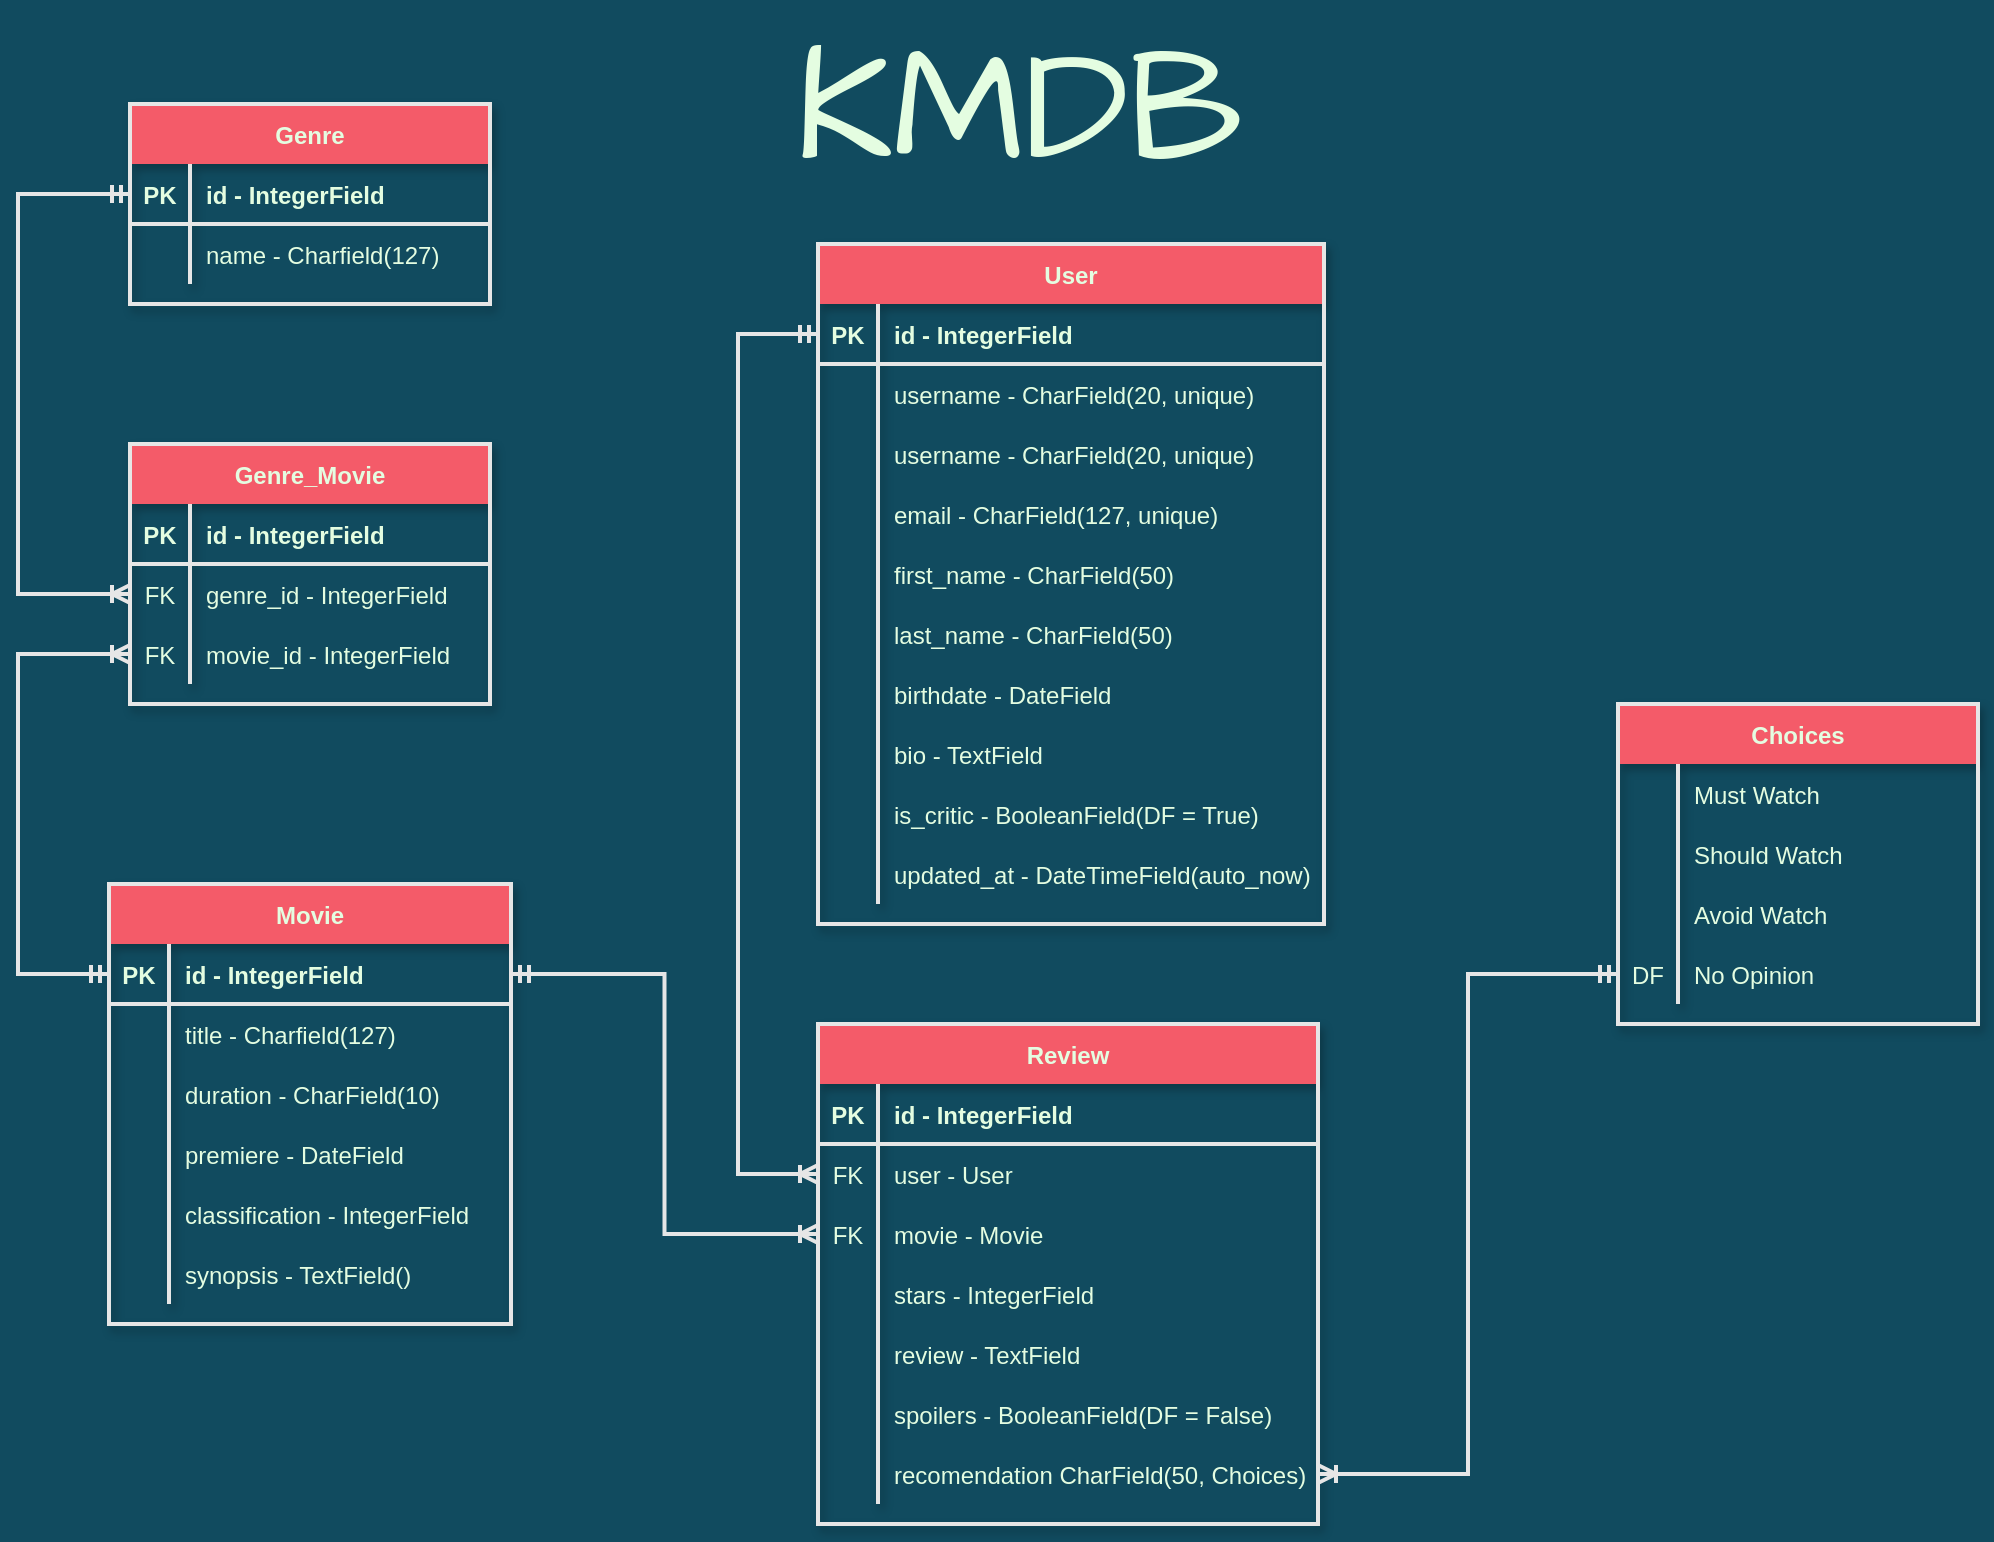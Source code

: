 <mxfile version="20.4.0" type="device"><diagram id="R2lEEEUBdFMjLlhIrx00" name="Page-1"><mxGraphModel dx="1351" dy="797" grid="1" gridSize="10" guides="1" tooltips="1" connect="1" arrows="1" fold="1" page="1" pageScale="1" pageWidth="1169" pageHeight="827" background="#114B5F" math="0" shadow="0" extFonts="Permanent Marker^https://fonts.googleapis.com/css?family=Permanent+Marker"><root><mxCell id="0"/><mxCell id="1" parent="0"/><mxCell id="SUOp-OFgRAC7eb83F-ll-1" value="Genre" style="shape=table;startSize=30;container=1;collapsible=1;childLayout=tableLayout;fixedRows=1;rowLines=0;fontStyle=1;align=center;resizeLast=1;strokeColor=#E6E6E6;fontColor=#E4FDE1;fillColor=#F45B69;rounded=0;strokeWidth=2;swimlaneFillColor=none;swimlaneLine=0;sketch=0;shadow=1;" vertex="1" parent="1"><mxGeometry x="156" y="80" width="180" height="100" as="geometry"/></mxCell><mxCell id="SUOp-OFgRAC7eb83F-ll-2" value="" style="shape=tableRow;horizontal=0;startSize=0;swimlaneHead=0;swimlaneBody=0;fillColor=none;collapsible=0;dropTarget=0;points=[[0,0.5],[1,0.5]];portConstraint=eastwest;top=0;left=0;right=0;bottom=1;strokeColor=#E6E6E6;fontColor=#E4FDE1;rounded=0;strokeWidth=2;swimlaneFillColor=none;swimlaneLine=0;" vertex="1" parent="SUOp-OFgRAC7eb83F-ll-1"><mxGeometry y="30" width="180" height="30" as="geometry"/></mxCell><mxCell id="SUOp-OFgRAC7eb83F-ll-3" value="PK" style="shape=partialRectangle;connectable=0;fillColor=none;top=0;left=0;bottom=0;right=0;fontStyle=1;overflow=hidden;strokeColor=#E6E6E6;fontColor=#E4FDE1;rounded=0;strokeWidth=2;swimlaneFillColor=none;swimlaneLine=0;" vertex="1" parent="SUOp-OFgRAC7eb83F-ll-2"><mxGeometry width="30" height="30" as="geometry"><mxRectangle width="30" height="30" as="alternateBounds"/></mxGeometry></mxCell><mxCell id="SUOp-OFgRAC7eb83F-ll-4" value="id - IntegerField" style="shape=partialRectangle;connectable=0;fillColor=none;top=0;left=0;bottom=0;right=0;align=left;spacingLeft=6;fontStyle=1;overflow=hidden;strokeColor=#E6E6E6;fontColor=#E4FDE1;rounded=0;strokeWidth=2;swimlaneFillColor=none;swimlaneLine=0;" vertex="1" parent="SUOp-OFgRAC7eb83F-ll-2"><mxGeometry x="30" width="150" height="30" as="geometry"><mxRectangle width="150" height="30" as="alternateBounds"/></mxGeometry></mxCell><mxCell id="SUOp-OFgRAC7eb83F-ll-5" value="" style="shape=tableRow;horizontal=0;startSize=0;swimlaneHead=0;swimlaneBody=0;fillColor=none;collapsible=0;dropTarget=0;points=[[0,0.5],[1,0.5]];portConstraint=eastwest;top=0;left=0;right=0;bottom=0;strokeColor=#E6E6E6;fontColor=#E4FDE1;rounded=0;strokeWidth=2;swimlaneFillColor=none;swimlaneLine=0;" vertex="1" parent="SUOp-OFgRAC7eb83F-ll-1"><mxGeometry y="60" width="180" height="30" as="geometry"/></mxCell><mxCell id="SUOp-OFgRAC7eb83F-ll-6" value="" style="shape=partialRectangle;connectable=0;fillColor=none;top=0;left=0;bottom=0;right=0;editable=1;overflow=hidden;strokeColor=#E6E6E6;fontColor=#E4FDE1;rounded=0;strokeWidth=2;swimlaneFillColor=none;swimlaneLine=0;" vertex="1" parent="SUOp-OFgRAC7eb83F-ll-5"><mxGeometry width="30" height="30" as="geometry"><mxRectangle width="30" height="30" as="alternateBounds"/></mxGeometry></mxCell><mxCell id="SUOp-OFgRAC7eb83F-ll-7" value="name - Charfield(127)" style="shape=partialRectangle;connectable=0;fillColor=none;top=0;left=0;bottom=0;right=0;align=left;spacingLeft=6;overflow=hidden;strokeColor=#E6E6E6;fontColor=#E4FDE1;rounded=0;strokeWidth=2;swimlaneFillColor=none;swimlaneLine=0;" vertex="1" parent="SUOp-OFgRAC7eb83F-ll-5"><mxGeometry x="30" width="150" height="30" as="geometry"><mxRectangle width="150" height="30" as="alternateBounds"/></mxGeometry></mxCell><mxCell id="SUOp-OFgRAC7eb83F-ll-22" value="Genre_Movie" style="shape=table;startSize=30;container=1;collapsible=1;childLayout=tableLayout;fixedRows=1;rowLines=0;fontStyle=1;align=center;resizeLast=1;strokeColor=#E6E6E6;fontColor=#E4FDE1;fillColor=#F45B69;rounded=0;strokeWidth=2;swimlaneFillColor=none;swimlaneLine=0;sketch=0;shadow=1;" vertex="1" parent="1"><mxGeometry x="156" y="250" width="180" height="130" as="geometry"/></mxCell><mxCell id="SUOp-OFgRAC7eb83F-ll-23" value="" style="shape=tableRow;horizontal=0;startSize=0;swimlaneHead=0;swimlaneBody=0;fillColor=none;collapsible=0;dropTarget=0;points=[[0,0.5],[1,0.5]];portConstraint=eastwest;top=0;left=0;right=0;bottom=1;strokeColor=#E6E6E6;fontColor=#E4FDE1;rounded=0;strokeWidth=2;swimlaneFillColor=none;swimlaneLine=0;" vertex="1" parent="SUOp-OFgRAC7eb83F-ll-22"><mxGeometry y="30" width="180" height="30" as="geometry"/></mxCell><mxCell id="SUOp-OFgRAC7eb83F-ll-24" value="PK" style="shape=partialRectangle;connectable=0;fillColor=none;top=0;left=0;bottom=0;right=0;fontStyle=1;overflow=hidden;strokeColor=#E6E6E6;fontColor=#E4FDE1;rounded=0;strokeWidth=2;swimlaneFillColor=none;swimlaneLine=0;" vertex="1" parent="SUOp-OFgRAC7eb83F-ll-23"><mxGeometry width="30" height="30" as="geometry"><mxRectangle width="30" height="30" as="alternateBounds"/></mxGeometry></mxCell><mxCell id="SUOp-OFgRAC7eb83F-ll-25" value="id - IntegerField" style="shape=partialRectangle;connectable=0;fillColor=none;top=0;left=0;bottom=0;right=0;align=left;spacingLeft=6;fontStyle=1;overflow=hidden;strokeColor=#E6E6E6;fontColor=#E4FDE1;rounded=0;strokeWidth=2;swimlaneFillColor=none;swimlaneLine=0;" vertex="1" parent="SUOp-OFgRAC7eb83F-ll-23"><mxGeometry x="30" width="150" height="30" as="geometry"><mxRectangle width="150" height="30" as="alternateBounds"/></mxGeometry></mxCell><mxCell id="SUOp-OFgRAC7eb83F-ll-26" value="" style="shape=tableRow;horizontal=0;startSize=0;swimlaneHead=0;swimlaneBody=0;fillColor=none;collapsible=0;dropTarget=0;points=[[0,0.5],[1,0.5]];portConstraint=eastwest;top=0;left=0;right=0;bottom=0;strokeColor=#E6E6E6;fontColor=#E4FDE1;rounded=0;strokeWidth=2;swimlaneFillColor=none;swimlaneLine=0;" vertex="1" parent="SUOp-OFgRAC7eb83F-ll-22"><mxGeometry y="60" width="180" height="30" as="geometry"/></mxCell><mxCell id="SUOp-OFgRAC7eb83F-ll-27" value="FK" style="shape=partialRectangle;connectable=0;fillColor=none;top=0;left=0;bottom=0;right=0;editable=1;overflow=hidden;strokeColor=#E6E6E6;fontColor=#E4FDE1;rounded=0;strokeWidth=2;swimlaneFillColor=none;swimlaneLine=0;" vertex="1" parent="SUOp-OFgRAC7eb83F-ll-26"><mxGeometry width="30" height="30" as="geometry"><mxRectangle width="30" height="30" as="alternateBounds"/></mxGeometry></mxCell><mxCell id="SUOp-OFgRAC7eb83F-ll-28" value="genre_id - IntegerField" style="shape=partialRectangle;connectable=0;fillColor=none;top=0;left=0;bottom=0;right=0;align=left;spacingLeft=6;overflow=hidden;strokeColor=#E6E6E6;fontColor=#E4FDE1;rounded=0;strokeWidth=2;swimlaneFillColor=none;swimlaneLine=0;" vertex="1" parent="SUOp-OFgRAC7eb83F-ll-26"><mxGeometry x="30" width="150" height="30" as="geometry"><mxRectangle width="150" height="30" as="alternateBounds"/></mxGeometry></mxCell><mxCell id="SUOp-OFgRAC7eb83F-ll-119" value="" style="shape=tableRow;horizontal=0;startSize=0;swimlaneHead=0;swimlaneBody=0;fillColor=none;collapsible=0;dropTarget=0;points=[[0,0.5],[1,0.5]];portConstraint=eastwest;top=0;left=0;right=0;bottom=0;strokeColor=#E6E6E6;fontColor=#E4FDE1;rounded=0;strokeWidth=2;swimlaneFillColor=none;swimlaneLine=0;" vertex="1" parent="SUOp-OFgRAC7eb83F-ll-22"><mxGeometry y="90" width="180" height="30" as="geometry"/></mxCell><mxCell id="SUOp-OFgRAC7eb83F-ll-120" value="FK" style="shape=partialRectangle;connectable=0;fillColor=none;top=0;left=0;bottom=0;right=0;editable=1;overflow=hidden;strokeColor=#E6E6E6;fontColor=#E4FDE1;rounded=0;strokeWidth=2;swimlaneFillColor=none;swimlaneLine=0;" vertex="1" parent="SUOp-OFgRAC7eb83F-ll-119"><mxGeometry width="30" height="30" as="geometry"><mxRectangle width="30" height="30" as="alternateBounds"/></mxGeometry></mxCell><mxCell id="SUOp-OFgRAC7eb83F-ll-121" value="movie_id - IntegerField" style="shape=partialRectangle;connectable=0;fillColor=none;top=0;left=0;bottom=0;right=0;align=left;spacingLeft=6;overflow=hidden;strokeColor=#E6E6E6;fontColor=#E4FDE1;rounded=0;strokeWidth=2;swimlaneFillColor=none;swimlaneLine=0;" vertex="1" parent="SUOp-OFgRAC7eb83F-ll-119"><mxGeometry x="30" width="150" height="30" as="geometry"><mxRectangle width="150" height="30" as="alternateBounds"/></mxGeometry></mxCell><mxCell id="SUOp-OFgRAC7eb83F-ll-60" value="Movie" style="shape=table;startSize=30;container=1;collapsible=1;childLayout=tableLayout;fixedRows=1;rowLines=0;fontStyle=1;align=center;resizeLast=1;strokeColor=#E6E6E6;fontColor=#E4FDE1;fillColor=#F45B69;rounded=0;strokeWidth=2;swimlaneFillColor=none;swimlaneLine=0;sketch=0;shadow=1;" vertex="1" parent="1"><mxGeometry x="145.5" y="470" width="201" height="220" as="geometry"/></mxCell><mxCell id="SUOp-OFgRAC7eb83F-ll-61" value="" style="shape=tableRow;horizontal=0;startSize=0;swimlaneHead=0;swimlaneBody=0;fillColor=none;collapsible=0;dropTarget=0;points=[[0,0.5],[1,0.5]];portConstraint=eastwest;top=0;left=0;right=0;bottom=1;strokeColor=#E6E6E6;fontColor=#E4FDE1;rounded=0;strokeWidth=2;swimlaneFillColor=none;swimlaneLine=0;" vertex="1" parent="SUOp-OFgRAC7eb83F-ll-60"><mxGeometry y="30" width="201" height="30" as="geometry"/></mxCell><mxCell id="SUOp-OFgRAC7eb83F-ll-62" value="PK" style="shape=partialRectangle;connectable=0;fillColor=none;top=0;left=0;bottom=0;right=0;fontStyle=1;overflow=hidden;strokeColor=#E6E6E6;fontColor=#E4FDE1;rounded=0;strokeWidth=2;swimlaneFillColor=none;swimlaneLine=0;" vertex="1" parent="SUOp-OFgRAC7eb83F-ll-61"><mxGeometry width="30" height="30" as="geometry"><mxRectangle width="30" height="30" as="alternateBounds"/></mxGeometry></mxCell><mxCell id="SUOp-OFgRAC7eb83F-ll-63" value="id - IntegerField" style="shape=partialRectangle;connectable=0;fillColor=none;top=0;left=0;bottom=0;right=0;align=left;spacingLeft=6;fontStyle=1;overflow=hidden;strokeColor=#E6E6E6;fontColor=#E4FDE1;rounded=0;strokeWidth=2;swimlaneFillColor=none;swimlaneLine=0;" vertex="1" parent="SUOp-OFgRAC7eb83F-ll-61"><mxGeometry x="30" width="171" height="30" as="geometry"><mxRectangle width="171" height="30" as="alternateBounds"/></mxGeometry></mxCell><mxCell id="SUOp-OFgRAC7eb83F-ll-70" value="" style="shape=tableRow;horizontal=0;startSize=0;swimlaneHead=0;swimlaneBody=0;fillColor=none;collapsible=0;dropTarget=0;points=[[0,0.5],[1,0.5]];portConstraint=eastwest;top=0;left=0;right=0;bottom=0;strokeColor=#E6E6E6;fontColor=#E4FDE1;rounded=0;strokeWidth=2;swimlaneFillColor=none;swimlaneLine=0;" vertex="1" parent="SUOp-OFgRAC7eb83F-ll-60"><mxGeometry y="60" width="201" height="30" as="geometry"/></mxCell><mxCell id="SUOp-OFgRAC7eb83F-ll-71" value="" style="shape=partialRectangle;connectable=0;fillColor=none;top=0;left=0;bottom=0;right=0;editable=1;overflow=hidden;strokeColor=#E6E6E6;fontColor=#E4FDE1;rounded=0;strokeWidth=2;swimlaneFillColor=none;swimlaneLine=0;" vertex="1" parent="SUOp-OFgRAC7eb83F-ll-70"><mxGeometry width="30" height="30" as="geometry"><mxRectangle width="30" height="30" as="alternateBounds"/></mxGeometry></mxCell><mxCell id="SUOp-OFgRAC7eb83F-ll-72" value="title - Charfield(127)" style="shape=partialRectangle;connectable=0;fillColor=none;top=0;left=0;bottom=0;right=0;align=left;spacingLeft=6;overflow=hidden;strokeColor=#E6E6E6;fontColor=#E4FDE1;rounded=0;strokeWidth=2;swimlaneFillColor=none;swimlaneLine=0;" vertex="1" parent="SUOp-OFgRAC7eb83F-ll-70"><mxGeometry x="30" width="171" height="30" as="geometry"><mxRectangle width="171" height="30" as="alternateBounds"/></mxGeometry></mxCell><mxCell id="SUOp-OFgRAC7eb83F-ll-73" value="" style="shape=tableRow;horizontal=0;startSize=0;swimlaneHead=0;swimlaneBody=0;fillColor=none;collapsible=0;dropTarget=0;points=[[0,0.5],[1,0.5]];portConstraint=eastwest;top=0;left=0;right=0;bottom=0;strokeColor=#E6E6E6;fontColor=#E4FDE1;rounded=0;strokeWidth=2;swimlaneFillColor=none;swimlaneLine=0;" vertex="1" parent="SUOp-OFgRAC7eb83F-ll-60"><mxGeometry y="90" width="201" height="30" as="geometry"/></mxCell><mxCell id="SUOp-OFgRAC7eb83F-ll-74" value="" style="shape=partialRectangle;connectable=0;fillColor=none;top=0;left=0;bottom=0;right=0;editable=1;overflow=hidden;strokeColor=#E6E6E6;fontColor=#E4FDE1;rounded=0;strokeWidth=2;swimlaneFillColor=none;swimlaneLine=0;" vertex="1" parent="SUOp-OFgRAC7eb83F-ll-73"><mxGeometry width="30" height="30" as="geometry"><mxRectangle width="30" height="30" as="alternateBounds"/></mxGeometry></mxCell><mxCell id="SUOp-OFgRAC7eb83F-ll-75" value="duration - CharField(10)" style="shape=partialRectangle;connectable=0;fillColor=none;top=0;left=0;bottom=0;right=0;align=left;spacingLeft=6;overflow=hidden;strokeColor=#E6E6E6;fontColor=#E4FDE1;rounded=0;strokeWidth=2;swimlaneFillColor=none;swimlaneLine=0;" vertex="1" parent="SUOp-OFgRAC7eb83F-ll-73"><mxGeometry x="30" width="171" height="30" as="geometry"><mxRectangle width="171" height="30" as="alternateBounds"/></mxGeometry></mxCell><mxCell id="SUOp-OFgRAC7eb83F-ll-76" value="" style="shape=tableRow;horizontal=0;startSize=0;swimlaneHead=0;swimlaneBody=0;fillColor=none;collapsible=0;dropTarget=0;points=[[0,0.5],[1,0.5]];portConstraint=eastwest;top=0;left=0;right=0;bottom=0;strokeColor=#E6E6E6;fontColor=#E4FDE1;rounded=0;strokeWidth=2;swimlaneFillColor=none;swimlaneLine=0;" vertex="1" parent="SUOp-OFgRAC7eb83F-ll-60"><mxGeometry y="120" width="201" height="30" as="geometry"/></mxCell><mxCell id="SUOp-OFgRAC7eb83F-ll-77" value="" style="shape=partialRectangle;connectable=0;fillColor=none;top=0;left=0;bottom=0;right=0;editable=1;overflow=hidden;strokeColor=#E6E6E6;fontColor=#E4FDE1;rounded=0;strokeWidth=2;swimlaneFillColor=none;swimlaneLine=0;" vertex="1" parent="SUOp-OFgRAC7eb83F-ll-76"><mxGeometry width="30" height="30" as="geometry"><mxRectangle width="30" height="30" as="alternateBounds"/></mxGeometry></mxCell><mxCell id="SUOp-OFgRAC7eb83F-ll-78" value="premiere - DateField" style="shape=partialRectangle;connectable=0;fillColor=none;top=0;left=0;bottom=0;right=0;align=left;spacingLeft=6;overflow=hidden;strokeColor=#E6E6E6;fontColor=#E4FDE1;rounded=0;strokeWidth=2;swimlaneFillColor=none;swimlaneLine=0;" vertex="1" parent="SUOp-OFgRAC7eb83F-ll-76"><mxGeometry x="30" width="171" height="30" as="geometry"><mxRectangle width="171" height="30" as="alternateBounds"/></mxGeometry></mxCell><mxCell id="SUOp-OFgRAC7eb83F-ll-122" value="" style="shape=tableRow;horizontal=0;startSize=0;swimlaneHead=0;swimlaneBody=0;fillColor=none;collapsible=0;dropTarget=0;points=[[0,0.5],[1,0.5]];portConstraint=eastwest;top=0;left=0;right=0;bottom=0;strokeColor=#E6E6E6;fontColor=#E4FDE1;rounded=0;strokeWidth=2;swimlaneFillColor=none;swimlaneLine=0;" vertex="1" parent="SUOp-OFgRAC7eb83F-ll-60"><mxGeometry y="150" width="201" height="30" as="geometry"/></mxCell><mxCell id="SUOp-OFgRAC7eb83F-ll-123" value="" style="shape=partialRectangle;connectable=0;fillColor=none;top=0;left=0;bottom=0;right=0;editable=1;overflow=hidden;strokeColor=#E6E6E6;fontColor=#E4FDE1;rounded=0;strokeWidth=2;swimlaneFillColor=none;swimlaneLine=0;" vertex="1" parent="SUOp-OFgRAC7eb83F-ll-122"><mxGeometry width="30" height="30" as="geometry"><mxRectangle width="30" height="30" as="alternateBounds"/></mxGeometry></mxCell><mxCell id="SUOp-OFgRAC7eb83F-ll-124" value="classification - IntegerField" style="shape=partialRectangle;connectable=0;fillColor=none;top=0;left=0;bottom=0;right=0;align=left;spacingLeft=6;overflow=hidden;strokeColor=#E6E6E6;fontColor=#E4FDE1;rounded=0;strokeWidth=2;swimlaneFillColor=none;swimlaneLine=0;" vertex="1" parent="SUOp-OFgRAC7eb83F-ll-122"><mxGeometry x="30" width="171" height="30" as="geometry"><mxRectangle width="171" height="30" as="alternateBounds"/></mxGeometry></mxCell><mxCell id="SUOp-OFgRAC7eb83F-ll-125" value="" style="shape=tableRow;horizontal=0;startSize=0;swimlaneHead=0;swimlaneBody=0;fillColor=none;collapsible=0;dropTarget=0;points=[[0,0.5],[1,0.5]];portConstraint=eastwest;top=0;left=0;right=0;bottom=0;strokeColor=#E6E6E6;fontColor=#E4FDE1;rounded=0;strokeWidth=2;swimlaneFillColor=none;swimlaneLine=0;" vertex="1" parent="SUOp-OFgRAC7eb83F-ll-60"><mxGeometry y="180" width="201" height="30" as="geometry"/></mxCell><mxCell id="SUOp-OFgRAC7eb83F-ll-126" value="" style="shape=partialRectangle;connectable=0;fillColor=none;top=0;left=0;bottom=0;right=0;editable=1;overflow=hidden;strokeColor=#E6E6E6;fontColor=#E4FDE1;rounded=0;strokeWidth=2;swimlaneFillColor=none;swimlaneLine=0;" vertex="1" parent="SUOp-OFgRAC7eb83F-ll-125"><mxGeometry width="30" height="30" as="geometry"><mxRectangle width="30" height="30" as="alternateBounds"/></mxGeometry></mxCell><mxCell id="SUOp-OFgRAC7eb83F-ll-127" value="synopsis - TextField()" style="shape=partialRectangle;connectable=0;fillColor=none;top=0;left=0;bottom=0;right=0;align=left;spacingLeft=6;overflow=hidden;strokeColor=#E6E6E6;fontColor=#E4FDE1;rounded=0;strokeWidth=2;swimlaneFillColor=none;swimlaneLine=0;" vertex="1" parent="SUOp-OFgRAC7eb83F-ll-125"><mxGeometry x="30" width="171" height="30" as="geometry"><mxRectangle width="171" height="30" as="alternateBounds"/></mxGeometry></mxCell><mxCell id="SUOp-OFgRAC7eb83F-ll-79" value="Review" style="shape=table;startSize=30;container=1;collapsible=1;childLayout=tableLayout;fixedRows=1;rowLines=0;fontStyle=1;align=center;resizeLast=1;strokeColor=#E6E6E6;fontColor=#E4FDE1;fillColor=#F45B69;rounded=0;strokeWidth=2;swimlaneFillColor=none;swimlaneLine=0;sketch=0;shadow=1;" vertex="1" parent="1"><mxGeometry x="500" y="540" width="250" height="250" as="geometry"/></mxCell><mxCell id="SUOp-OFgRAC7eb83F-ll-80" value="" style="shape=tableRow;horizontal=0;startSize=0;swimlaneHead=0;swimlaneBody=0;fillColor=none;collapsible=0;dropTarget=0;points=[[0,0.5],[1,0.5]];portConstraint=eastwest;top=0;left=0;right=0;bottom=1;strokeColor=#E6E6E6;fontColor=#E4FDE1;rounded=0;strokeWidth=2;swimlaneFillColor=none;swimlaneLine=0;" vertex="1" parent="SUOp-OFgRAC7eb83F-ll-79"><mxGeometry y="30" width="250" height="30" as="geometry"/></mxCell><mxCell id="SUOp-OFgRAC7eb83F-ll-81" value="PK" style="shape=partialRectangle;connectable=0;fillColor=none;top=0;left=0;bottom=0;right=0;fontStyle=1;overflow=hidden;strokeColor=#E6E6E6;fontColor=#E4FDE1;rounded=0;strokeWidth=2;swimlaneFillColor=none;swimlaneLine=0;" vertex="1" parent="SUOp-OFgRAC7eb83F-ll-80"><mxGeometry width="30" height="30" as="geometry"><mxRectangle width="30" height="30" as="alternateBounds"/></mxGeometry></mxCell><mxCell id="SUOp-OFgRAC7eb83F-ll-82" value="id - IntegerField" style="shape=partialRectangle;connectable=0;fillColor=none;top=0;left=0;bottom=0;right=0;align=left;spacingLeft=6;fontStyle=1;overflow=hidden;strokeColor=#E6E6E6;fontColor=#E4FDE1;rounded=0;strokeWidth=2;swimlaneFillColor=none;swimlaneLine=0;" vertex="1" parent="SUOp-OFgRAC7eb83F-ll-80"><mxGeometry x="30" width="220" height="30" as="geometry"><mxRectangle width="220" height="30" as="alternateBounds"/></mxGeometry></mxCell><mxCell id="SUOp-OFgRAC7eb83F-ll-83" value="" style="shape=tableRow;horizontal=0;startSize=0;swimlaneHead=0;swimlaneBody=0;fillColor=none;collapsible=0;dropTarget=0;points=[[0,0.5],[1,0.5]];portConstraint=eastwest;top=0;left=0;right=0;bottom=0;strokeColor=#E6E6E6;fontColor=#E4FDE1;rounded=0;strokeWidth=2;swimlaneFillColor=none;swimlaneLine=0;" vertex="1" parent="SUOp-OFgRAC7eb83F-ll-79"><mxGeometry y="60" width="250" height="30" as="geometry"/></mxCell><mxCell id="SUOp-OFgRAC7eb83F-ll-84" value="FK" style="shape=partialRectangle;connectable=0;fillColor=none;top=0;left=0;bottom=0;right=0;editable=1;overflow=hidden;strokeColor=#E6E6E6;fontColor=#E4FDE1;rounded=0;strokeWidth=2;swimlaneFillColor=none;swimlaneLine=0;" vertex="1" parent="SUOp-OFgRAC7eb83F-ll-83"><mxGeometry width="30" height="30" as="geometry"><mxRectangle width="30" height="30" as="alternateBounds"/></mxGeometry></mxCell><mxCell id="SUOp-OFgRAC7eb83F-ll-85" value="user - User" style="shape=partialRectangle;connectable=0;fillColor=none;top=0;left=0;bottom=0;right=0;align=left;spacingLeft=6;overflow=hidden;strokeColor=#E6E6E6;fontColor=#E4FDE1;rounded=0;strokeWidth=2;swimlaneFillColor=none;swimlaneLine=0;" vertex="1" parent="SUOp-OFgRAC7eb83F-ll-83"><mxGeometry x="30" width="220" height="30" as="geometry"><mxRectangle width="220" height="30" as="alternateBounds"/></mxGeometry></mxCell><mxCell id="SUOp-OFgRAC7eb83F-ll-86" value="" style="shape=tableRow;horizontal=0;startSize=0;swimlaneHead=0;swimlaneBody=0;fillColor=none;collapsible=0;dropTarget=0;points=[[0,0.5],[1,0.5]];portConstraint=eastwest;top=0;left=0;right=0;bottom=0;strokeColor=#E6E6E6;fontColor=#E4FDE1;rounded=0;strokeWidth=2;swimlaneFillColor=none;swimlaneLine=0;" vertex="1" parent="SUOp-OFgRAC7eb83F-ll-79"><mxGeometry y="90" width="250" height="30" as="geometry"/></mxCell><mxCell id="SUOp-OFgRAC7eb83F-ll-87" value="FK" style="shape=partialRectangle;connectable=0;fillColor=none;top=0;left=0;bottom=0;right=0;editable=1;overflow=hidden;strokeColor=#E6E6E6;fontColor=#E4FDE1;rounded=0;strokeWidth=2;swimlaneFillColor=none;swimlaneLine=0;" vertex="1" parent="SUOp-OFgRAC7eb83F-ll-86"><mxGeometry width="30" height="30" as="geometry"><mxRectangle width="30" height="30" as="alternateBounds"/></mxGeometry></mxCell><mxCell id="SUOp-OFgRAC7eb83F-ll-88" value="movie - Movie" style="shape=partialRectangle;connectable=0;fillColor=none;top=0;left=0;bottom=0;right=0;align=left;spacingLeft=6;overflow=hidden;strokeColor=#E6E6E6;fontColor=#E4FDE1;rounded=0;strokeWidth=2;swimlaneFillColor=none;swimlaneLine=0;" vertex="1" parent="SUOp-OFgRAC7eb83F-ll-86"><mxGeometry x="30" width="220" height="30" as="geometry"><mxRectangle width="220" height="30" as="alternateBounds"/></mxGeometry></mxCell><mxCell id="SUOp-OFgRAC7eb83F-ll-89" value="" style="shape=tableRow;horizontal=0;startSize=0;swimlaneHead=0;swimlaneBody=0;fillColor=none;collapsible=0;dropTarget=0;points=[[0,0.5],[1,0.5]];portConstraint=eastwest;top=0;left=0;right=0;bottom=0;strokeColor=#E6E6E6;fontColor=#E4FDE1;rounded=0;strokeWidth=2;swimlaneFillColor=none;swimlaneLine=0;" vertex="1" parent="SUOp-OFgRAC7eb83F-ll-79"><mxGeometry y="120" width="250" height="30" as="geometry"/></mxCell><mxCell id="SUOp-OFgRAC7eb83F-ll-90" value="" style="shape=partialRectangle;connectable=0;fillColor=none;top=0;left=0;bottom=0;right=0;editable=1;overflow=hidden;strokeColor=#E6E6E6;fontColor=#E4FDE1;rounded=0;strokeWidth=2;swimlaneFillColor=none;swimlaneLine=0;" vertex="1" parent="SUOp-OFgRAC7eb83F-ll-89"><mxGeometry width="30" height="30" as="geometry"><mxRectangle width="30" height="30" as="alternateBounds"/></mxGeometry></mxCell><mxCell id="SUOp-OFgRAC7eb83F-ll-91" value="stars - IntegerField" style="shape=partialRectangle;connectable=0;fillColor=none;top=0;left=0;bottom=0;right=0;align=left;spacingLeft=6;overflow=hidden;strokeColor=#E6E6E6;fontColor=#E4FDE1;rounded=0;strokeWidth=2;swimlaneFillColor=none;swimlaneLine=0;" vertex="1" parent="SUOp-OFgRAC7eb83F-ll-89"><mxGeometry x="30" width="220" height="30" as="geometry"><mxRectangle width="220" height="30" as="alternateBounds"/></mxGeometry></mxCell><mxCell id="SUOp-OFgRAC7eb83F-ll-92" value="" style="shape=tableRow;horizontal=0;startSize=0;swimlaneHead=0;swimlaneBody=0;fillColor=none;collapsible=0;dropTarget=0;points=[[0,0.5],[1,0.5]];portConstraint=eastwest;top=0;left=0;right=0;bottom=0;strokeColor=#E6E6E6;fontColor=#E4FDE1;rounded=0;strokeWidth=2;swimlaneFillColor=none;swimlaneLine=0;" vertex="1" parent="SUOp-OFgRAC7eb83F-ll-79"><mxGeometry y="150" width="250" height="30" as="geometry"/></mxCell><mxCell id="SUOp-OFgRAC7eb83F-ll-93" value="" style="shape=partialRectangle;connectable=0;fillColor=none;top=0;left=0;bottom=0;right=0;editable=1;overflow=hidden;strokeColor=#E6E6E6;fontColor=#E4FDE1;rounded=0;strokeWidth=2;swimlaneFillColor=none;swimlaneLine=0;" vertex="1" parent="SUOp-OFgRAC7eb83F-ll-92"><mxGeometry width="30" height="30" as="geometry"><mxRectangle width="30" height="30" as="alternateBounds"/></mxGeometry></mxCell><mxCell id="SUOp-OFgRAC7eb83F-ll-94" value="review - TextField" style="shape=partialRectangle;connectable=0;fillColor=none;top=0;left=0;bottom=0;right=0;align=left;spacingLeft=6;overflow=hidden;strokeColor=#E6E6E6;fontColor=#E4FDE1;rounded=0;strokeWidth=2;swimlaneFillColor=none;swimlaneLine=0;" vertex="1" parent="SUOp-OFgRAC7eb83F-ll-92"><mxGeometry x="30" width="220" height="30" as="geometry"><mxRectangle width="220" height="30" as="alternateBounds"/></mxGeometry></mxCell><mxCell id="SUOp-OFgRAC7eb83F-ll-95" value="" style="shape=tableRow;horizontal=0;startSize=0;swimlaneHead=0;swimlaneBody=0;fillColor=none;collapsible=0;dropTarget=0;points=[[0,0.5],[1,0.5]];portConstraint=eastwest;top=0;left=0;right=0;bottom=0;strokeColor=#E6E6E6;fontColor=#E4FDE1;rounded=0;strokeWidth=2;swimlaneFillColor=none;swimlaneLine=0;" vertex="1" parent="SUOp-OFgRAC7eb83F-ll-79"><mxGeometry y="180" width="250" height="30" as="geometry"/></mxCell><mxCell id="SUOp-OFgRAC7eb83F-ll-96" value="" style="shape=partialRectangle;connectable=0;fillColor=none;top=0;left=0;bottom=0;right=0;editable=1;overflow=hidden;strokeColor=#E6E6E6;fontColor=#E4FDE1;rounded=0;strokeWidth=2;swimlaneFillColor=none;swimlaneLine=0;" vertex="1" parent="SUOp-OFgRAC7eb83F-ll-95"><mxGeometry width="30" height="30" as="geometry"><mxRectangle width="30" height="30" as="alternateBounds"/></mxGeometry></mxCell><mxCell id="SUOp-OFgRAC7eb83F-ll-97" value="spoilers - BooleanField(DF = False)" style="shape=partialRectangle;connectable=0;fillColor=none;top=0;left=0;bottom=0;right=0;align=left;spacingLeft=6;overflow=hidden;strokeColor=#E6E6E6;fontColor=#E4FDE1;rounded=0;strokeWidth=2;swimlaneFillColor=none;swimlaneLine=0;" vertex="1" parent="SUOp-OFgRAC7eb83F-ll-95"><mxGeometry x="30" width="220" height="30" as="geometry"><mxRectangle width="220" height="30" as="alternateBounds"/></mxGeometry></mxCell><mxCell id="SUOp-OFgRAC7eb83F-ll-147" value="" style="shape=tableRow;horizontal=0;startSize=0;swimlaneHead=0;swimlaneBody=0;fillColor=none;collapsible=0;dropTarget=0;points=[[0,0.5],[1,0.5]];portConstraint=eastwest;top=0;left=0;right=0;bottom=0;strokeColor=#E6E6E6;fontColor=#E4FDE1;rounded=0;strokeWidth=2;swimlaneFillColor=none;swimlaneLine=0;" vertex="1" parent="SUOp-OFgRAC7eb83F-ll-79"><mxGeometry y="210" width="250" height="30" as="geometry"/></mxCell><mxCell id="SUOp-OFgRAC7eb83F-ll-148" value="" style="shape=partialRectangle;connectable=0;fillColor=none;top=0;left=0;bottom=0;right=0;editable=1;overflow=hidden;strokeColor=#E6E6E6;fontColor=#E4FDE1;rounded=0;strokeWidth=2;swimlaneFillColor=none;swimlaneLine=0;" vertex="1" parent="SUOp-OFgRAC7eb83F-ll-147"><mxGeometry width="30" height="30" as="geometry"><mxRectangle width="30" height="30" as="alternateBounds"/></mxGeometry></mxCell><mxCell id="SUOp-OFgRAC7eb83F-ll-149" value="recomendation CharField(50, Choices)" style="shape=partialRectangle;connectable=0;fillColor=none;top=0;left=0;bottom=0;right=0;align=left;spacingLeft=6;overflow=hidden;strokeColor=#E6E6E6;fontColor=#E4FDE1;rounded=0;strokeWidth=2;swimlaneFillColor=none;swimlaneLine=0;" vertex="1" parent="SUOp-OFgRAC7eb83F-ll-147"><mxGeometry x="30" width="220" height="30" as="geometry"><mxRectangle width="220" height="30" as="alternateBounds"/></mxGeometry></mxCell><mxCell id="SUOp-OFgRAC7eb83F-ll-98" value="KMDB" style="text;html=1;align=center;verticalAlign=middle;resizable=0;points=[];autosize=1;strokeColor=none;fillColor=none;fontColor=#E4FDE1;fontSize=80;fontFamily=Architects Daughter;fontSource=https%3A%2F%2Ffonts.googleapis.com%2Fcss%3Ffamily%3DArchitects%2BDaughter;" vertex="1" parent="1"><mxGeometry x="475" y="28" width="250" height="110" as="geometry"/></mxCell><mxCell id="SUOp-OFgRAC7eb83F-ll-99" value="User" style="shape=table;startSize=30;container=1;collapsible=1;childLayout=tableLayout;fixedRows=1;rowLines=0;fontStyle=1;align=center;resizeLast=1;strokeColor=#E6E6E6;fontColor=#E4FDE1;fillColor=#F45B69;rounded=0;strokeWidth=2;swimlaneFillColor=none;swimlaneLine=0;sketch=0;shadow=1;" vertex="1" parent="1"><mxGeometry x="500" y="150" width="253" height="340" as="geometry"/></mxCell><mxCell id="SUOp-OFgRAC7eb83F-ll-100" value="" style="shape=tableRow;horizontal=0;startSize=0;swimlaneHead=0;swimlaneBody=0;fillColor=none;collapsible=0;dropTarget=0;points=[[0,0.5],[1,0.5]];portConstraint=eastwest;top=0;left=0;right=0;bottom=1;strokeColor=#E6E6E6;fontColor=#E4FDE1;rounded=0;strokeWidth=2;swimlaneFillColor=none;swimlaneLine=0;" vertex="1" parent="SUOp-OFgRAC7eb83F-ll-99"><mxGeometry y="30" width="253" height="30" as="geometry"/></mxCell><mxCell id="SUOp-OFgRAC7eb83F-ll-101" value="PK" style="shape=partialRectangle;connectable=0;fillColor=none;top=0;left=0;bottom=0;right=0;fontStyle=1;overflow=hidden;strokeColor=#E6E6E6;fontColor=#E4FDE1;rounded=0;strokeWidth=2;swimlaneFillColor=none;swimlaneLine=0;" vertex="1" parent="SUOp-OFgRAC7eb83F-ll-100"><mxGeometry width="30" height="30" as="geometry"><mxRectangle width="30" height="30" as="alternateBounds"/></mxGeometry></mxCell><mxCell id="SUOp-OFgRAC7eb83F-ll-102" value="id - IntegerField" style="shape=partialRectangle;connectable=0;fillColor=none;top=0;left=0;bottom=0;right=0;align=left;spacingLeft=6;fontStyle=1;overflow=hidden;strokeColor=#E6E6E6;fontColor=#E4FDE1;rounded=0;strokeWidth=2;swimlaneFillColor=none;swimlaneLine=0;" vertex="1" parent="SUOp-OFgRAC7eb83F-ll-100"><mxGeometry x="30" width="223" height="30" as="geometry"><mxRectangle width="223" height="30" as="alternateBounds"/></mxGeometry></mxCell><mxCell id="SUOp-OFgRAC7eb83F-ll-162" value="" style="shape=tableRow;horizontal=0;startSize=0;swimlaneHead=0;swimlaneBody=0;fillColor=none;collapsible=0;dropTarget=0;points=[[0,0.5],[1,0.5]];portConstraint=eastwest;top=0;left=0;right=0;bottom=0;strokeColor=#E6E6E6;fontColor=#E4FDE1;rounded=0;strokeWidth=2;swimlaneFillColor=none;swimlaneLine=0;" vertex="1" parent="SUOp-OFgRAC7eb83F-ll-99"><mxGeometry y="60" width="253" height="30" as="geometry"/></mxCell><mxCell id="SUOp-OFgRAC7eb83F-ll-163" value="" style="shape=partialRectangle;connectable=0;fillColor=none;top=0;left=0;bottom=0;right=0;editable=1;overflow=hidden;strokeColor=#E6E6E6;fontColor=#E4FDE1;rounded=0;strokeWidth=2;swimlaneFillColor=none;swimlaneLine=0;" vertex="1" parent="SUOp-OFgRAC7eb83F-ll-162"><mxGeometry width="30" height="30" as="geometry"><mxRectangle width="30" height="30" as="alternateBounds"/></mxGeometry></mxCell><mxCell id="SUOp-OFgRAC7eb83F-ll-164" value="username - CharField(20, unique)" style="shape=partialRectangle;connectable=0;fillColor=none;top=0;left=0;bottom=0;right=0;align=left;spacingLeft=6;overflow=hidden;strokeColor=#E6E6E6;fontColor=#E4FDE1;rounded=0;strokeWidth=2;swimlaneFillColor=none;swimlaneLine=0;" vertex="1" parent="SUOp-OFgRAC7eb83F-ll-162"><mxGeometry x="30" width="223" height="30" as="geometry"><mxRectangle width="223" height="30" as="alternateBounds"/></mxGeometry></mxCell><mxCell id="SUOp-OFgRAC7eb83F-ll-103" value="" style="shape=tableRow;horizontal=0;startSize=0;swimlaneHead=0;swimlaneBody=0;fillColor=none;collapsible=0;dropTarget=0;points=[[0,0.5],[1,0.5]];portConstraint=eastwest;top=0;left=0;right=0;bottom=0;strokeColor=#E6E6E6;fontColor=#E4FDE1;rounded=0;strokeWidth=2;swimlaneFillColor=none;swimlaneLine=0;" vertex="1" parent="SUOp-OFgRAC7eb83F-ll-99"><mxGeometry y="90" width="253" height="30" as="geometry"/></mxCell><mxCell id="SUOp-OFgRAC7eb83F-ll-104" value="" style="shape=partialRectangle;connectable=0;fillColor=none;top=0;left=0;bottom=0;right=0;editable=1;overflow=hidden;strokeColor=#E6E6E6;fontColor=#E4FDE1;rounded=0;strokeWidth=2;swimlaneFillColor=none;swimlaneLine=0;" vertex="1" parent="SUOp-OFgRAC7eb83F-ll-103"><mxGeometry width="30" height="30" as="geometry"><mxRectangle width="30" height="30" as="alternateBounds"/></mxGeometry></mxCell><mxCell id="SUOp-OFgRAC7eb83F-ll-105" value="username - CharField(20, unique)" style="shape=partialRectangle;connectable=0;fillColor=none;top=0;left=0;bottom=0;right=0;align=left;spacingLeft=6;overflow=hidden;strokeColor=#E6E6E6;fontColor=#E4FDE1;rounded=0;strokeWidth=2;swimlaneFillColor=none;swimlaneLine=0;" vertex="1" parent="SUOp-OFgRAC7eb83F-ll-103"><mxGeometry x="30" width="223" height="30" as="geometry"><mxRectangle width="223" height="30" as="alternateBounds"/></mxGeometry></mxCell><mxCell id="SUOp-OFgRAC7eb83F-ll-106" value="" style="shape=tableRow;horizontal=0;startSize=0;swimlaneHead=0;swimlaneBody=0;fillColor=none;collapsible=0;dropTarget=0;points=[[0,0.5],[1,0.5]];portConstraint=eastwest;top=0;left=0;right=0;bottom=0;strokeColor=#E6E6E6;fontColor=#E4FDE1;rounded=0;strokeWidth=2;swimlaneFillColor=none;swimlaneLine=0;" vertex="1" parent="SUOp-OFgRAC7eb83F-ll-99"><mxGeometry y="120" width="253" height="30" as="geometry"/></mxCell><mxCell id="SUOp-OFgRAC7eb83F-ll-107" value="" style="shape=partialRectangle;connectable=0;fillColor=none;top=0;left=0;bottom=0;right=0;editable=1;overflow=hidden;strokeColor=#E6E6E6;fontColor=#E4FDE1;rounded=0;strokeWidth=2;swimlaneFillColor=none;swimlaneLine=0;" vertex="1" parent="SUOp-OFgRAC7eb83F-ll-106"><mxGeometry width="30" height="30" as="geometry"><mxRectangle width="30" height="30" as="alternateBounds"/></mxGeometry></mxCell><mxCell id="SUOp-OFgRAC7eb83F-ll-108" value="email - CharField(127, unique)" style="shape=partialRectangle;connectable=0;fillColor=none;top=0;left=0;bottom=0;right=0;align=left;spacingLeft=6;overflow=hidden;strokeColor=#E6E6E6;fontColor=#E4FDE1;rounded=0;strokeWidth=2;swimlaneFillColor=none;swimlaneLine=0;" vertex="1" parent="SUOp-OFgRAC7eb83F-ll-106"><mxGeometry x="30" width="223" height="30" as="geometry"><mxRectangle width="223" height="30" as="alternateBounds"/></mxGeometry></mxCell><mxCell id="SUOp-OFgRAC7eb83F-ll-109" value="" style="shape=tableRow;horizontal=0;startSize=0;swimlaneHead=0;swimlaneBody=0;fillColor=none;collapsible=0;dropTarget=0;points=[[0,0.5],[1,0.5]];portConstraint=eastwest;top=0;left=0;right=0;bottom=0;strokeColor=#E6E6E6;fontColor=#E4FDE1;rounded=0;strokeWidth=2;swimlaneFillColor=none;swimlaneLine=0;" vertex="1" parent="SUOp-OFgRAC7eb83F-ll-99"><mxGeometry y="150" width="253" height="30" as="geometry"/></mxCell><mxCell id="SUOp-OFgRAC7eb83F-ll-110" value="" style="shape=partialRectangle;connectable=0;fillColor=none;top=0;left=0;bottom=0;right=0;editable=1;overflow=hidden;strokeColor=#E6E6E6;fontColor=#E4FDE1;rounded=0;strokeWidth=2;swimlaneFillColor=none;swimlaneLine=0;" vertex="1" parent="SUOp-OFgRAC7eb83F-ll-109"><mxGeometry width="30" height="30" as="geometry"><mxRectangle width="30" height="30" as="alternateBounds"/></mxGeometry></mxCell><mxCell id="SUOp-OFgRAC7eb83F-ll-111" value="first_name - CharField(50)" style="shape=partialRectangle;connectable=0;fillColor=none;top=0;left=0;bottom=0;right=0;align=left;spacingLeft=6;overflow=hidden;strokeColor=#E6E6E6;fontColor=#E4FDE1;rounded=0;strokeWidth=2;swimlaneFillColor=none;swimlaneLine=0;" vertex="1" parent="SUOp-OFgRAC7eb83F-ll-109"><mxGeometry x="30" width="223" height="30" as="geometry"><mxRectangle width="223" height="30" as="alternateBounds"/></mxGeometry></mxCell><mxCell id="SUOp-OFgRAC7eb83F-ll-112" value="" style="shape=tableRow;horizontal=0;startSize=0;swimlaneHead=0;swimlaneBody=0;fillColor=none;collapsible=0;dropTarget=0;points=[[0,0.5],[1,0.5]];portConstraint=eastwest;top=0;left=0;right=0;bottom=0;strokeColor=#E6E6E6;fontColor=#E4FDE1;rounded=0;strokeWidth=2;swimlaneFillColor=none;swimlaneLine=0;" vertex="1" parent="SUOp-OFgRAC7eb83F-ll-99"><mxGeometry y="180" width="253" height="30" as="geometry"/></mxCell><mxCell id="SUOp-OFgRAC7eb83F-ll-113" value="" style="shape=partialRectangle;connectable=0;fillColor=none;top=0;left=0;bottom=0;right=0;editable=1;overflow=hidden;strokeColor=#E6E6E6;fontColor=#E4FDE1;rounded=0;strokeWidth=2;swimlaneFillColor=none;swimlaneLine=0;" vertex="1" parent="SUOp-OFgRAC7eb83F-ll-112"><mxGeometry width="30" height="30" as="geometry"><mxRectangle width="30" height="30" as="alternateBounds"/></mxGeometry></mxCell><mxCell id="SUOp-OFgRAC7eb83F-ll-114" value="last_name - CharField(50)" style="shape=partialRectangle;connectable=0;fillColor=none;top=0;left=0;bottom=0;right=0;align=left;spacingLeft=6;overflow=hidden;strokeColor=#E6E6E6;fontColor=#E4FDE1;rounded=0;strokeWidth=2;swimlaneFillColor=none;swimlaneLine=0;" vertex="1" parent="SUOp-OFgRAC7eb83F-ll-112"><mxGeometry x="30" width="223" height="30" as="geometry"><mxRectangle width="223" height="30" as="alternateBounds"/></mxGeometry></mxCell><mxCell id="SUOp-OFgRAC7eb83F-ll-115" value="" style="shape=tableRow;horizontal=0;startSize=0;swimlaneHead=0;swimlaneBody=0;fillColor=none;collapsible=0;dropTarget=0;points=[[0,0.5],[1,0.5]];portConstraint=eastwest;top=0;left=0;right=0;bottom=0;strokeColor=#E6E6E6;fontColor=#E4FDE1;rounded=0;strokeWidth=2;swimlaneFillColor=none;swimlaneLine=0;" vertex="1" parent="SUOp-OFgRAC7eb83F-ll-99"><mxGeometry y="210" width="253" height="30" as="geometry"/></mxCell><mxCell id="SUOp-OFgRAC7eb83F-ll-116" value="" style="shape=partialRectangle;connectable=0;fillColor=none;top=0;left=0;bottom=0;right=0;editable=1;overflow=hidden;strokeColor=#E6E6E6;fontColor=#E4FDE1;rounded=0;strokeWidth=2;swimlaneFillColor=none;swimlaneLine=0;" vertex="1" parent="SUOp-OFgRAC7eb83F-ll-115"><mxGeometry width="30" height="30" as="geometry"><mxRectangle width="30" height="30" as="alternateBounds"/></mxGeometry></mxCell><mxCell id="SUOp-OFgRAC7eb83F-ll-117" value="birthdate - DateField" style="shape=partialRectangle;connectable=0;fillColor=none;top=0;left=0;bottom=0;right=0;align=left;spacingLeft=6;overflow=hidden;strokeColor=#E6E6E6;fontColor=#E4FDE1;rounded=0;strokeWidth=2;swimlaneFillColor=none;swimlaneLine=0;" vertex="1" parent="SUOp-OFgRAC7eb83F-ll-115"><mxGeometry x="30" width="223" height="30" as="geometry"><mxRectangle width="223" height="30" as="alternateBounds"/></mxGeometry></mxCell><mxCell id="SUOp-OFgRAC7eb83F-ll-153" value="" style="shape=tableRow;horizontal=0;startSize=0;swimlaneHead=0;swimlaneBody=0;fillColor=none;collapsible=0;dropTarget=0;points=[[0,0.5],[1,0.5]];portConstraint=eastwest;top=0;left=0;right=0;bottom=0;strokeColor=#E6E6E6;fontColor=#E4FDE1;rounded=0;strokeWidth=2;swimlaneFillColor=none;swimlaneLine=0;" vertex="1" parent="SUOp-OFgRAC7eb83F-ll-99"><mxGeometry y="240" width="253" height="30" as="geometry"/></mxCell><mxCell id="SUOp-OFgRAC7eb83F-ll-154" value="" style="shape=partialRectangle;connectable=0;fillColor=none;top=0;left=0;bottom=0;right=0;editable=1;overflow=hidden;strokeColor=#E6E6E6;fontColor=#E4FDE1;rounded=0;strokeWidth=2;swimlaneFillColor=none;swimlaneLine=0;" vertex="1" parent="SUOp-OFgRAC7eb83F-ll-153"><mxGeometry width="30" height="30" as="geometry"><mxRectangle width="30" height="30" as="alternateBounds"/></mxGeometry></mxCell><mxCell id="SUOp-OFgRAC7eb83F-ll-155" value="bio - TextField" style="shape=partialRectangle;connectable=0;fillColor=none;top=0;left=0;bottom=0;right=0;align=left;spacingLeft=6;overflow=hidden;strokeColor=#E6E6E6;fontColor=#E4FDE1;rounded=0;strokeWidth=2;swimlaneFillColor=none;swimlaneLine=0;" vertex="1" parent="SUOp-OFgRAC7eb83F-ll-153"><mxGeometry x="30" width="223" height="30" as="geometry"><mxRectangle width="223" height="30" as="alternateBounds"/></mxGeometry></mxCell><mxCell id="SUOp-OFgRAC7eb83F-ll-156" value="" style="shape=tableRow;horizontal=0;startSize=0;swimlaneHead=0;swimlaneBody=0;fillColor=none;collapsible=0;dropTarget=0;points=[[0,0.5],[1,0.5]];portConstraint=eastwest;top=0;left=0;right=0;bottom=0;strokeColor=#E6E6E6;fontColor=#E4FDE1;rounded=0;strokeWidth=2;swimlaneFillColor=none;swimlaneLine=0;" vertex="1" parent="SUOp-OFgRAC7eb83F-ll-99"><mxGeometry y="270" width="253" height="30" as="geometry"/></mxCell><mxCell id="SUOp-OFgRAC7eb83F-ll-157" value="" style="shape=partialRectangle;connectable=0;fillColor=none;top=0;left=0;bottom=0;right=0;editable=1;overflow=hidden;strokeColor=#E6E6E6;fontColor=#E4FDE1;rounded=0;strokeWidth=2;swimlaneFillColor=none;swimlaneLine=0;" vertex="1" parent="SUOp-OFgRAC7eb83F-ll-156"><mxGeometry width="30" height="30" as="geometry"><mxRectangle width="30" height="30" as="alternateBounds"/></mxGeometry></mxCell><mxCell id="SUOp-OFgRAC7eb83F-ll-158" value="is_critic - BooleanField(DF = True)" style="shape=partialRectangle;connectable=0;fillColor=none;top=0;left=0;bottom=0;right=0;align=left;spacingLeft=6;overflow=hidden;strokeColor=#E6E6E6;fontColor=#E4FDE1;rounded=0;strokeWidth=2;swimlaneFillColor=none;swimlaneLine=0;" vertex="1" parent="SUOp-OFgRAC7eb83F-ll-156"><mxGeometry x="30" width="223" height="30" as="geometry"><mxRectangle width="223" height="30" as="alternateBounds"/></mxGeometry></mxCell><mxCell id="SUOp-OFgRAC7eb83F-ll-159" value="" style="shape=tableRow;horizontal=0;startSize=0;swimlaneHead=0;swimlaneBody=0;fillColor=none;collapsible=0;dropTarget=0;points=[[0,0.5],[1,0.5]];portConstraint=eastwest;top=0;left=0;right=0;bottom=0;strokeColor=#E6E6E6;fontColor=#E4FDE1;rounded=0;strokeWidth=2;swimlaneFillColor=none;swimlaneLine=0;" vertex="1" parent="SUOp-OFgRAC7eb83F-ll-99"><mxGeometry y="300" width="253" height="30" as="geometry"/></mxCell><mxCell id="SUOp-OFgRAC7eb83F-ll-160" value="" style="shape=partialRectangle;connectable=0;fillColor=none;top=0;left=0;bottom=0;right=0;editable=1;overflow=hidden;strokeColor=#E6E6E6;fontColor=#E4FDE1;rounded=0;strokeWidth=2;swimlaneFillColor=none;swimlaneLine=0;" vertex="1" parent="SUOp-OFgRAC7eb83F-ll-159"><mxGeometry width="30" height="30" as="geometry"><mxRectangle width="30" height="30" as="alternateBounds"/></mxGeometry></mxCell><mxCell id="SUOp-OFgRAC7eb83F-ll-161" value="updated_at - DateTimeField(auto_now)" style="shape=partialRectangle;connectable=0;fillColor=none;top=0;left=0;bottom=0;right=0;align=left;spacingLeft=6;overflow=hidden;strokeColor=#E6E6E6;fontColor=#E4FDE1;rounded=0;strokeWidth=2;swimlaneFillColor=none;swimlaneLine=0;" vertex="1" parent="SUOp-OFgRAC7eb83F-ll-159"><mxGeometry x="30" width="223" height="30" as="geometry"><mxRectangle width="223" height="30" as="alternateBounds"/></mxGeometry></mxCell><mxCell id="SUOp-OFgRAC7eb83F-ll-128" value="Choices" style="shape=table;startSize=30;container=1;collapsible=1;childLayout=tableLayout;fixedRows=1;rowLines=0;fontStyle=1;align=center;resizeLast=1;strokeColor=#E6E6E6;fontColor=#E4FDE1;fillColor=#F45B69;rounded=0;strokeWidth=2;swimlaneFillColor=none;swimlaneLine=0;sketch=0;shadow=1;" vertex="1" parent="1"><mxGeometry x="900" y="380" width="180" height="160" as="geometry"/></mxCell><mxCell id="SUOp-OFgRAC7eb83F-ll-132" value="" style="shape=tableRow;horizontal=0;startSize=0;swimlaneHead=0;swimlaneBody=0;fillColor=none;collapsible=0;dropTarget=0;points=[[0,0.5],[1,0.5]];portConstraint=eastwest;top=0;left=0;right=0;bottom=0;strokeColor=#E6E6E6;fontColor=#E4FDE1;rounded=0;strokeWidth=2;swimlaneFillColor=none;swimlaneLine=0;" vertex="1" parent="SUOp-OFgRAC7eb83F-ll-128"><mxGeometry y="30" width="180" height="30" as="geometry"/></mxCell><mxCell id="SUOp-OFgRAC7eb83F-ll-133" value="" style="shape=partialRectangle;connectable=0;fillColor=none;top=0;left=0;bottom=0;right=0;editable=1;overflow=hidden;strokeColor=#E6E6E6;fontColor=#E4FDE1;rounded=0;strokeWidth=2;swimlaneFillColor=none;swimlaneLine=0;" vertex="1" parent="SUOp-OFgRAC7eb83F-ll-132"><mxGeometry width="30" height="30" as="geometry"><mxRectangle width="30" height="30" as="alternateBounds"/></mxGeometry></mxCell><mxCell id="SUOp-OFgRAC7eb83F-ll-134" value="Must Watch" style="shape=partialRectangle;connectable=0;fillColor=none;top=0;left=0;bottom=0;right=0;align=left;spacingLeft=6;overflow=hidden;strokeColor=#E6E6E6;fontColor=#E4FDE1;rounded=0;strokeWidth=2;swimlaneFillColor=none;swimlaneLine=0;" vertex="1" parent="SUOp-OFgRAC7eb83F-ll-132"><mxGeometry x="30" width="150" height="30" as="geometry"><mxRectangle width="150" height="30" as="alternateBounds"/></mxGeometry></mxCell><mxCell id="SUOp-OFgRAC7eb83F-ll-135" value="" style="shape=tableRow;horizontal=0;startSize=0;swimlaneHead=0;swimlaneBody=0;fillColor=none;collapsible=0;dropTarget=0;points=[[0,0.5],[1,0.5]];portConstraint=eastwest;top=0;left=0;right=0;bottom=0;strokeColor=#E6E6E6;fontColor=#E4FDE1;rounded=0;strokeWidth=2;swimlaneFillColor=none;swimlaneLine=0;" vertex="1" parent="SUOp-OFgRAC7eb83F-ll-128"><mxGeometry y="60" width="180" height="30" as="geometry"/></mxCell><mxCell id="SUOp-OFgRAC7eb83F-ll-136" value="" style="shape=partialRectangle;connectable=0;fillColor=none;top=0;left=0;bottom=0;right=0;editable=1;overflow=hidden;strokeColor=#E6E6E6;fontColor=#E4FDE1;rounded=0;strokeWidth=2;swimlaneFillColor=none;swimlaneLine=0;" vertex="1" parent="SUOp-OFgRAC7eb83F-ll-135"><mxGeometry width="30" height="30" as="geometry"><mxRectangle width="30" height="30" as="alternateBounds"/></mxGeometry></mxCell><mxCell id="SUOp-OFgRAC7eb83F-ll-137" value="Should Watch" style="shape=partialRectangle;connectable=0;fillColor=none;top=0;left=0;bottom=0;right=0;align=left;spacingLeft=6;overflow=hidden;strokeColor=#E6E6E6;fontColor=#E4FDE1;rounded=0;strokeWidth=2;swimlaneFillColor=none;swimlaneLine=0;" vertex="1" parent="SUOp-OFgRAC7eb83F-ll-135"><mxGeometry x="30" width="150" height="30" as="geometry"><mxRectangle width="150" height="30" as="alternateBounds"/></mxGeometry></mxCell><mxCell id="SUOp-OFgRAC7eb83F-ll-138" value="" style="shape=tableRow;horizontal=0;startSize=0;swimlaneHead=0;swimlaneBody=0;fillColor=none;collapsible=0;dropTarget=0;points=[[0,0.5],[1,0.5]];portConstraint=eastwest;top=0;left=0;right=0;bottom=0;strokeColor=#E6E6E6;fontColor=#E4FDE1;rounded=0;strokeWidth=2;swimlaneFillColor=none;swimlaneLine=0;" vertex="1" parent="SUOp-OFgRAC7eb83F-ll-128"><mxGeometry y="90" width="180" height="30" as="geometry"/></mxCell><mxCell id="SUOp-OFgRAC7eb83F-ll-139" value="" style="shape=partialRectangle;connectable=0;fillColor=none;top=0;left=0;bottom=0;right=0;editable=1;overflow=hidden;strokeColor=#E6E6E6;fontColor=#E4FDE1;rounded=0;strokeWidth=2;swimlaneFillColor=none;swimlaneLine=0;" vertex="1" parent="SUOp-OFgRAC7eb83F-ll-138"><mxGeometry width="30" height="30" as="geometry"><mxRectangle width="30" height="30" as="alternateBounds"/></mxGeometry></mxCell><mxCell id="SUOp-OFgRAC7eb83F-ll-140" value="Avoid Watch" style="shape=partialRectangle;connectable=0;fillColor=none;top=0;left=0;bottom=0;right=0;align=left;spacingLeft=6;overflow=hidden;strokeColor=#E6E6E6;fontColor=#E4FDE1;rounded=0;strokeWidth=2;swimlaneFillColor=none;swimlaneLine=0;" vertex="1" parent="SUOp-OFgRAC7eb83F-ll-138"><mxGeometry x="30" width="150" height="30" as="geometry"><mxRectangle width="150" height="30" as="alternateBounds"/></mxGeometry></mxCell><mxCell id="SUOp-OFgRAC7eb83F-ll-141" value="" style="shape=tableRow;horizontal=0;startSize=0;swimlaneHead=0;swimlaneBody=0;fillColor=none;collapsible=0;dropTarget=0;points=[[0,0.5],[1,0.5]];portConstraint=eastwest;top=0;left=0;right=0;bottom=0;strokeColor=#E6E6E6;fontColor=#E4FDE1;rounded=0;strokeWidth=2;swimlaneFillColor=none;swimlaneLine=0;" vertex="1" parent="SUOp-OFgRAC7eb83F-ll-128"><mxGeometry y="120" width="180" height="30" as="geometry"/></mxCell><mxCell id="SUOp-OFgRAC7eb83F-ll-142" value="DF" style="shape=partialRectangle;connectable=0;fillColor=none;top=0;left=0;bottom=0;right=0;editable=1;overflow=hidden;strokeColor=#E6E6E6;fontColor=#E4FDE1;rounded=0;strokeWidth=2;swimlaneFillColor=none;swimlaneLine=0;" vertex="1" parent="SUOp-OFgRAC7eb83F-ll-141"><mxGeometry width="30" height="30" as="geometry"><mxRectangle width="30" height="30" as="alternateBounds"/></mxGeometry></mxCell><mxCell id="SUOp-OFgRAC7eb83F-ll-143" value="No Opinion" style="shape=partialRectangle;connectable=0;fillColor=none;top=0;left=0;bottom=0;right=0;align=left;spacingLeft=6;overflow=hidden;strokeColor=#E6E6E6;fontColor=#E4FDE1;rounded=0;strokeWidth=2;swimlaneFillColor=none;swimlaneLine=0;" vertex="1" parent="SUOp-OFgRAC7eb83F-ll-141"><mxGeometry x="30" width="150" height="30" as="geometry"><mxRectangle width="150" height="30" as="alternateBounds"/></mxGeometry></mxCell><mxCell id="SUOp-OFgRAC7eb83F-ll-167" style="edgeStyle=orthogonalEdgeStyle;rounded=0;orthogonalLoop=1;jettySize=auto;html=1;exitX=1;exitY=0.5;exitDx=0;exitDy=0;entryX=0;entryY=0.5;entryDx=0;entryDy=0;strokeColor=#E6E6E6;strokeWidth=2;fontFamily=Architects Daughter;fontSource=https%3A%2F%2Ffonts.googleapis.com%2Fcss%3Ffamily%3DArchitects%2BDaughter;fontSize=80;fontColor=#E4FDE1;startArrow=ERoneToMany;startFill=0;endArrow=ERmandOne;endFill=0;fillColor=#F45B69;" edge="1" parent="1" source="SUOp-OFgRAC7eb83F-ll-147" target="SUOp-OFgRAC7eb83F-ll-141"><mxGeometry relative="1" as="geometry"/></mxCell><mxCell id="SUOp-OFgRAC7eb83F-ll-168" style="edgeStyle=orthogonalEdgeStyle;rounded=0;orthogonalLoop=1;jettySize=auto;html=1;exitX=0;exitY=0.5;exitDx=0;exitDy=0;entryX=0;entryY=0.5;entryDx=0;entryDy=0;strokeColor=#E6E6E6;strokeWidth=2;fontFamily=Architects Daughter;fontSource=https%3A%2F%2Ffonts.googleapis.com%2Fcss%3Ffamily%3DArchitects%2BDaughter;fontSize=80;fontColor=#E4FDE1;startArrow=ERoneToMany;startFill=0;endArrow=ERmandOne;endFill=0;fillColor=#F45B69;" edge="1" parent="1" source="SUOp-OFgRAC7eb83F-ll-83" target="SUOp-OFgRAC7eb83F-ll-100"><mxGeometry relative="1" as="geometry"><Array as="points"><mxPoint x="460" y="615"/><mxPoint x="460" y="195"/></Array></mxGeometry></mxCell><mxCell id="SUOp-OFgRAC7eb83F-ll-169" style="edgeStyle=orthogonalEdgeStyle;rounded=0;orthogonalLoop=1;jettySize=auto;html=1;exitX=0;exitY=0.5;exitDx=0;exitDy=0;entryX=1;entryY=0.5;entryDx=0;entryDy=0;strokeColor=#E6E6E6;strokeWidth=2;fontFamily=Architects Daughter;fontSource=https%3A%2F%2Ffonts.googleapis.com%2Fcss%3Ffamily%3DArchitects%2BDaughter;fontSize=80;fontColor=#E4FDE1;startArrow=ERoneToMany;startFill=0;endArrow=ERmandOne;endFill=0;fillColor=#F45B69;" edge="1" parent="1" source="SUOp-OFgRAC7eb83F-ll-86" target="SUOp-OFgRAC7eb83F-ll-61"><mxGeometry relative="1" as="geometry"/></mxCell><mxCell id="SUOp-OFgRAC7eb83F-ll-170" style="edgeStyle=orthogonalEdgeStyle;rounded=0;orthogonalLoop=1;jettySize=auto;html=1;exitX=0;exitY=0.5;exitDx=0;exitDy=0;entryX=0;entryY=0.5;entryDx=0;entryDy=0;strokeColor=#E6E6E6;strokeWidth=2;fontFamily=Architects Daughter;fontSource=https%3A%2F%2Ffonts.googleapis.com%2Fcss%3Ffamily%3DArchitects%2BDaughter;fontSize=80;fontColor=#E4FDE1;startArrow=ERmandOne;startFill=0;endArrow=ERoneToMany;endFill=0;fillColor=#F45B69;" edge="1" parent="1" source="SUOp-OFgRAC7eb83F-ll-61" target="SUOp-OFgRAC7eb83F-ll-119"><mxGeometry relative="1" as="geometry"><Array as="points"><mxPoint x="100" y="515"/><mxPoint x="100" y="355"/></Array></mxGeometry></mxCell><mxCell id="SUOp-OFgRAC7eb83F-ll-171" style="edgeStyle=orthogonalEdgeStyle;rounded=0;orthogonalLoop=1;jettySize=auto;html=1;exitX=0;exitY=0.5;exitDx=0;exitDy=0;entryX=0;entryY=0.5;entryDx=0;entryDy=0;strokeColor=#E6E6E6;strokeWidth=2;fontFamily=Architects Daughter;fontSource=https%3A%2F%2Ffonts.googleapis.com%2Fcss%3Ffamily%3DArchitects%2BDaughter;fontSize=80;fontColor=#E4FDE1;startArrow=ERoneToMany;startFill=0;endArrow=ERmandOne;endFill=0;fillColor=#F45B69;" edge="1" parent="1" source="SUOp-OFgRAC7eb83F-ll-26" target="SUOp-OFgRAC7eb83F-ll-2"><mxGeometry relative="1" as="geometry"><Array as="points"><mxPoint x="100" y="325"/><mxPoint x="100" y="125"/></Array></mxGeometry></mxCell></root></mxGraphModel></diagram></mxfile>
